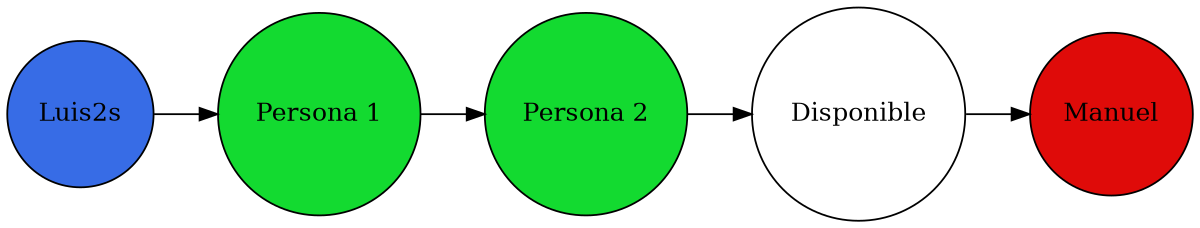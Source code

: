 digraph Imagen_Reporte {
	rankdir=LR size="8,5"
	node [shape=circle]
	Luis2s [fillcolor="#376ce6" style=filled]
	"Persona 1" [fillcolor="#13da30" style=filled]
	"Persona 2" [fillcolor="#13da30" style=filled]
	Disponible [fillcolor="#ffffff" style=filled]
	Manuel [fillcolor="#df0b09" style=filled]
	Luis2s -> "Persona 1" [label=""]
	"Persona 1" -> "Persona 2" [label=""]
	"Persona 2" -> Disponible [label=""]
	Disponible -> Manuel [label=""]
}
